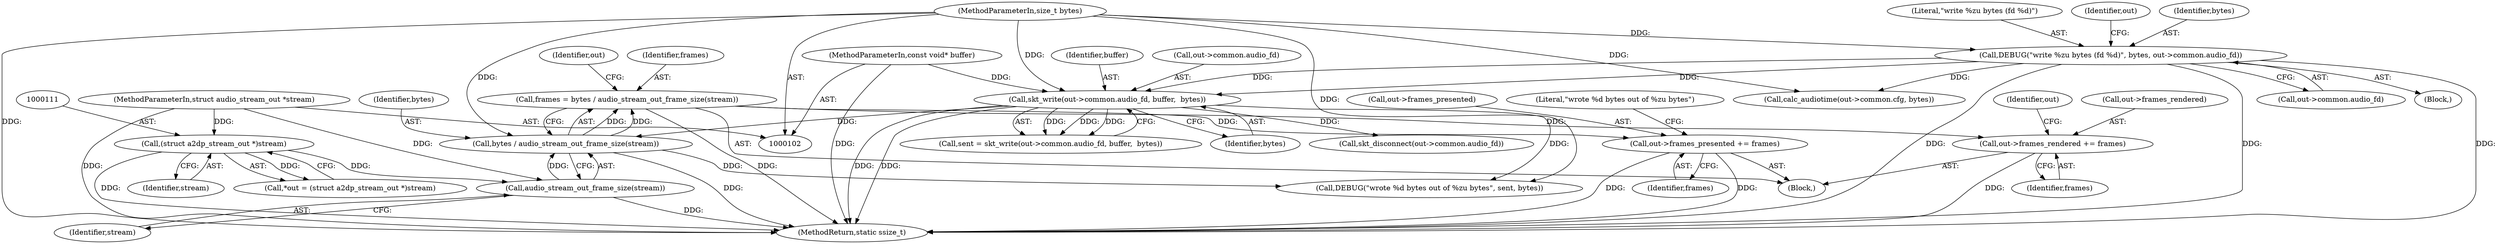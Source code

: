 digraph "0_Android_472271b153c5dc53c28beac55480a8d8434b2d5c_4@integer" {
"1000281" [label="(Call,frames = bytes / audio_stream_out_frame_size(stream))"];
"1000283" [label="(Call,bytes / audio_stream_out_frame_size(stream))"];
"1000233" [label="(Call,skt_write(out->common.audio_fd, buffer,  bytes))"];
"1000114" [label="(Call,DEBUG(\"write %zu bytes (fd %d)\", bytes, out->common.audio_fd))"];
"1000105" [label="(MethodParameterIn,size_t bytes)"];
"1000104" [label="(MethodParameterIn,const void* buffer)"];
"1000285" [label="(Call,audio_stream_out_frame_size(stream))"];
"1000110" [label="(Call,(struct a2dp_stream_out *)stream)"];
"1000103" [label="(MethodParameterIn,struct audio_stream_out *stream)"];
"1000287" [label="(Call,out->frames_rendered += frames)"];
"1000292" [label="(Call,out->frames_presented += frames)"];
"1000291" [label="(Identifier,frames)"];
"1000297" [label="(Call,DEBUG(\"wrote %d bytes out of %zu bytes\", sent, bytes))"];
"1000114" [label="(Call,DEBUG(\"write %zu bytes (fd %d)\", bytes, out->common.audio_fd))"];
"1000293" [label="(Call,out->frames_presented)"];
"1000282" [label="(Identifier,frames)"];
"1000286" [label="(Identifier,stream)"];
"1000294" [label="(Identifier,out)"];
"1000298" [label="(Literal,\"wrote %d bytes out of %zu bytes\")"];
"1000106" [label="(Block,)"];
"1000105" [label="(MethodParameterIn,size_t bytes)"];
"1000283" [label="(Call,bytes / audio_stream_out_frame_size(stream))"];
"1000288" [label="(Call,out->frames_rendered)"];
"1000103" [label="(MethodParameterIn,struct audio_stream_out *stream)"];
"1000281" [label="(Call,frames = bytes / audio_stream_out_frame_size(stream))"];
"1000115" [label="(Literal,\"write %zu bytes (fd %d)\")"];
"1000296" [label="(Identifier,frames)"];
"1000104" [label="(MethodParameterIn,const void* buffer)"];
"1000247" [label="(Call,skt_disconnect(out->common.audio_fd))"];
"1000289" [label="(Identifier,out)"];
"1000303" [label="(MethodReturn,static ssize_t)"];
"1000240" [label="(Identifier,bytes)"];
"1000126" [label="(Identifier,out)"];
"1000292" [label="(Call,out->frames_presented += frames)"];
"1000117" [label="(Call,out->common.audio_fd)"];
"1000110" [label="(Call,(struct a2dp_stream_out *)stream)"];
"1000287" [label="(Call,out->frames_rendered += frames)"];
"1000284" [label="(Identifier,bytes)"];
"1000233" [label="(Call,skt_write(out->common.audio_fd, buffer,  bytes))"];
"1000116" [label="(Identifier,bytes)"];
"1000231" [label="(Call,sent = skt_write(out->common.audio_fd, buffer,  bytes))"];
"1000285" [label="(Call,audio_stream_out_frame_size(stream))"];
"1000112" [label="(Identifier,stream)"];
"1000234" [label="(Call,out->common.audio_fd)"];
"1000239" [label="(Identifier,buffer)"];
"1000179" [label="(Call,calc_audiotime(out->common.cfg, bytes))"];
"1000279" [label="(Block,)"];
"1000108" [label="(Call,*out = (struct a2dp_stream_out *)stream)"];
"1000281" -> "1000279"  [label="AST: "];
"1000281" -> "1000283"  [label="CFG: "];
"1000282" -> "1000281"  [label="AST: "];
"1000283" -> "1000281"  [label="AST: "];
"1000289" -> "1000281"  [label="CFG: "];
"1000281" -> "1000303"  [label="DDG: "];
"1000283" -> "1000281"  [label="DDG: "];
"1000283" -> "1000281"  [label="DDG: "];
"1000281" -> "1000287"  [label="DDG: "];
"1000281" -> "1000292"  [label="DDG: "];
"1000283" -> "1000285"  [label="CFG: "];
"1000284" -> "1000283"  [label="AST: "];
"1000285" -> "1000283"  [label="AST: "];
"1000283" -> "1000303"  [label="DDG: "];
"1000233" -> "1000283"  [label="DDG: "];
"1000105" -> "1000283"  [label="DDG: "];
"1000285" -> "1000283"  [label="DDG: "];
"1000283" -> "1000297"  [label="DDG: "];
"1000233" -> "1000231"  [label="AST: "];
"1000233" -> "1000240"  [label="CFG: "];
"1000234" -> "1000233"  [label="AST: "];
"1000239" -> "1000233"  [label="AST: "];
"1000240" -> "1000233"  [label="AST: "];
"1000231" -> "1000233"  [label="CFG: "];
"1000233" -> "1000303"  [label="DDG: "];
"1000233" -> "1000303"  [label="DDG: "];
"1000233" -> "1000231"  [label="DDG: "];
"1000233" -> "1000231"  [label="DDG: "];
"1000233" -> "1000231"  [label="DDG: "];
"1000114" -> "1000233"  [label="DDG: "];
"1000114" -> "1000233"  [label="DDG: "];
"1000104" -> "1000233"  [label="DDG: "];
"1000105" -> "1000233"  [label="DDG: "];
"1000233" -> "1000247"  [label="DDG: "];
"1000233" -> "1000297"  [label="DDG: "];
"1000114" -> "1000106"  [label="AST: "];
"1000114" -> "1000117"  [label="CFG: "];
"1000115" -> "1000114"  [label="AST: "];
"1000116" -> "1000114"  [label="AST: "];
"1000117" -> "1000114"  [label="AST: "];
"1000126" -> "1000114"  [label="CFG: "];
"1000114" -> "1000303"  [label="DDG: "];
"1000114" -> "1000303"  [label="DDG: "];
"1000114" -> "1000303"  [label="DDG: "];
"1000105" -> "1000114"  [label="DDG: "];
"1000114" -> "1000179"  [label="DDG: "];
"1000105" -> "1000102"  [label="AST: "];
"1000105" -> "1000303"  [label="DDG: "];
"1000105" -> "1000179"  [label="DDG: "];
"1000105" -> "1000297"  [label="DDG: "];
"1000104" -> "1000102"  [label="AST: "];
"1000104" -> "1000303"  [label="DDG: "];
"1000285" -> "1000286"  [label="CFG: "];
"1000286" -> "1000285"  [label="AST: "];
"1000285" -> "1000303"  [label="DDG: "];
"1000110" -> "1000285"  [label="DDG: "];
"1000103" -> "1000285"  [label="DDG: "];
"1000110" -> "1000108"  [label="AST: "];
"1000110" -> "1000112"  [label="CFG: "];
"1000111" -> "1000110"  [label="AST: "];
"1000112" -> "1000110"  [label="AST: "];
"1000108" -> "1000110"  [label="CFG: "];
"1000110" -> "1000303"  [label="DDG: "];
"1000110" -> "1000108"  [label="DDG: "];
"1000103" -> "1000110"  [label="DDG: "];
"1000103" -> "1000102"  [label="AST: "];
"1000103" -> "1000303"  [label="DDG: "];
"1000287" -> "1000279"  [label="AST: "];
"1000287" -> "1000291"  [label="CFG: "];
"1000288" -> "1000287"  [label="AST: "];
"1000291" -> "1000287"  [label="AST: "];
"1000294" -> "1000287"  [label="CFG: "];
"1000287" -> "1000303"  [label="DDG: "];
"1000292" -> "1000279"  [label="AST: "];
"1000292" -> "1000296"  [label="CFG: "];
"1000293" -> "1000292"  [label="AST: "];
"1000296" -> "1000292"  [label="AST: "];
"1000298" -> "1000292"  [label="CFG: "];
"1000292" -> "1000303"  [label="DDG: "];
"1000292" -> "1000303"  [label="DDG: "];
}
